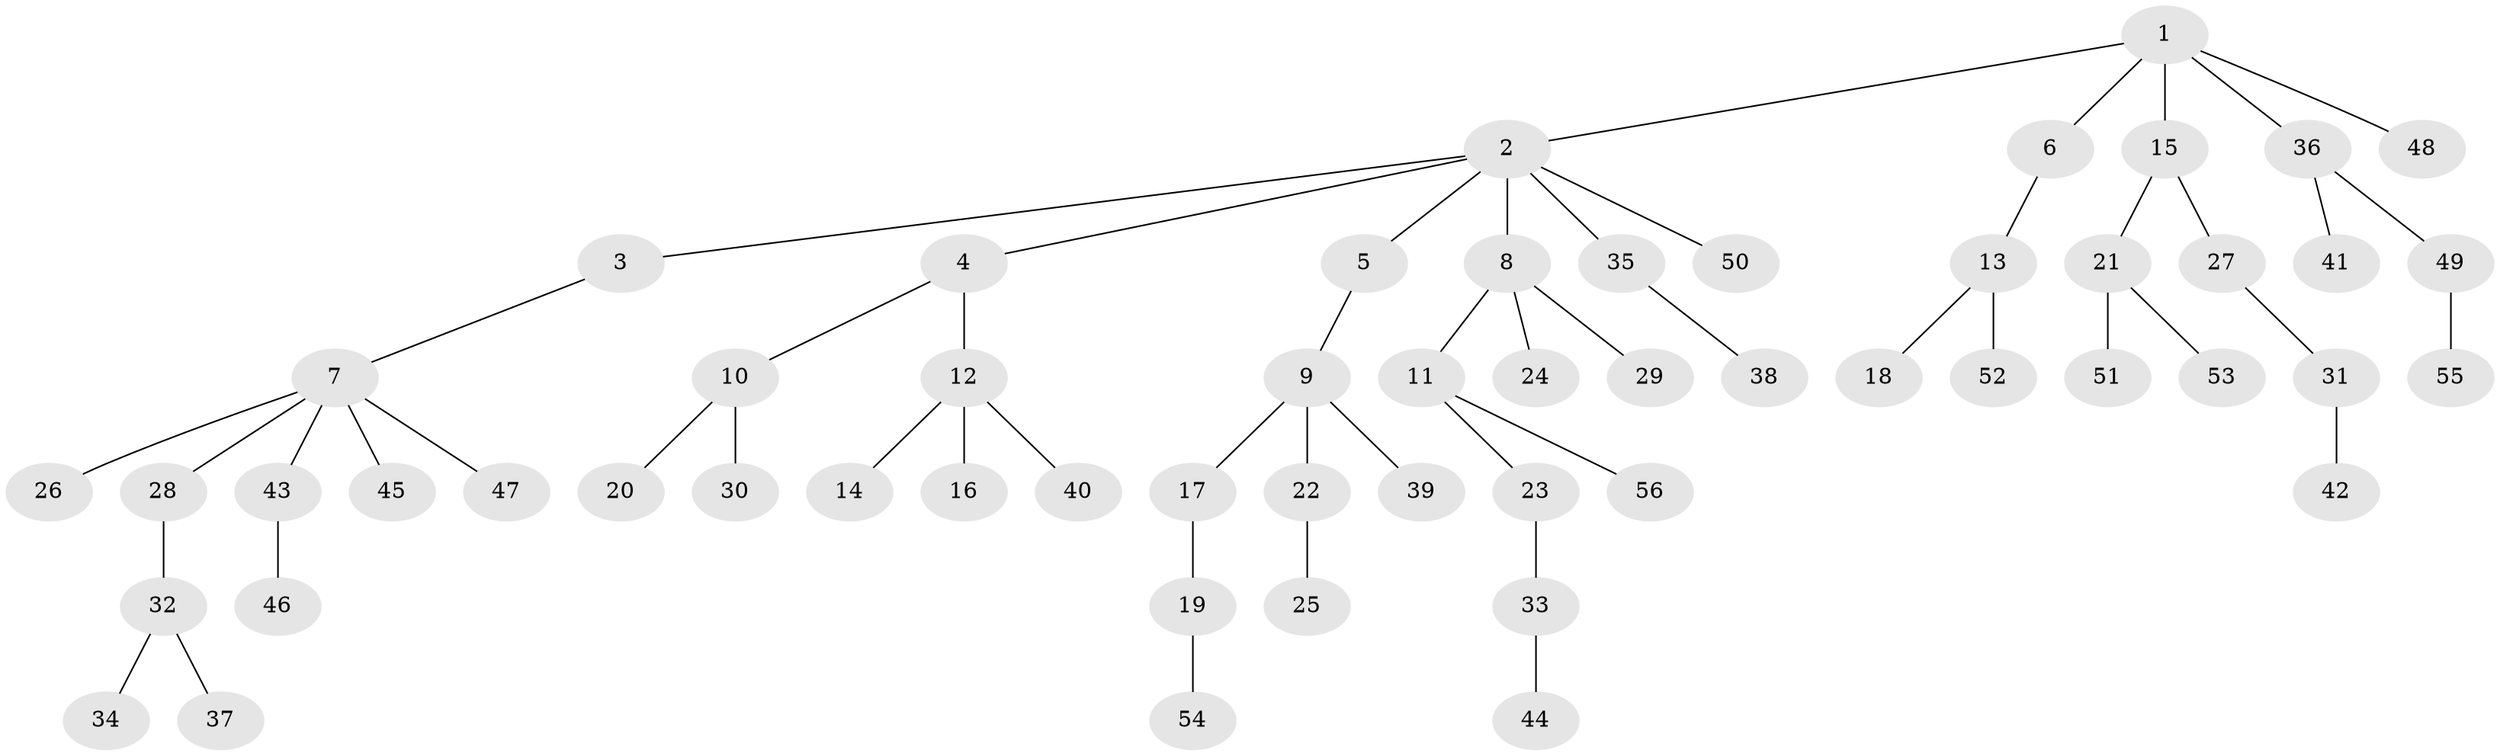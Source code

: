 // coarse degree distribution, {2: 0.21428571428571427, 1: 0.6785714285714286, 4: 0.07142857142857142, 15: 0.03571428571428571}
// Generated by graph-tools (version 1.1) at 2025/56/03/04/25 21:56:32]
// undirected, 56 vertices, 55 edges
graph export_dot {
graph [start="1"]
  node [color=gray90,style=filled];
  1;
  2;
  3;
  4;
  5;
  6;
  7;
  8;
  9;
  10;
  11;
  12;
  13;
  14;
  15;
  16;
  17;
  18;
  19;
  20;
  21;
  22;
  23;
  24;
  25;
  26;
  27;
  28;
  29;
  30;
  31;
  32;
  33;
  34;
  35;
  36;
  37;
  38;
  39;
  40;
  41;
  42;
  43;
  44;
  45;
  46;
  47;
  48;
  49;
  50;
  51;
  52;
  53;
  54;
  55;
  56;
  1 -- 2;
  1 -- 6;
  1 -- 15;
  1 -- 36;
  1 -- 48;
  2 -- 3;
  2 -- 4;
  2 -- 5;
  2 -- 8;
  2 -- 35;
  2 -- 50;
  3 -- 7;
  4 -- 10;
  4 -- 12;
  5 -- 9;
  6 -- 13;
  7 -- 26;
  7 -- 28;
  7 -- 43;
  7 -- 45;
  7 -- 47;
  8 -- 11;
  8 -- 24;
  8 -- 29;
  9 -- 17;
  9 -- 22;
  9 -- 39;
  10 -- 20;
  10 -- 30;
  11 -- 23;
  11 -- 56;
  12 -- 14;
  12 -- 16;
  12 -- 40;
  13 -- 18;
  13 -- 52;
  15 -- 21;
  15 -- 27;
  17 -- 19;
  19 -- 54;
  21 -- 51;
  21 -- 53;
  22 -- 25;
  23 -- 33;
  27 -- 31;
  28 -- 32;
  31 -- 42;
  32 -- 34;
  32 -- 37;
  33 -- 44;
  35 -- 38;
  36 -- 41;
  36 -- 49;
  43 -- 46;
  49 -- 55;
}
